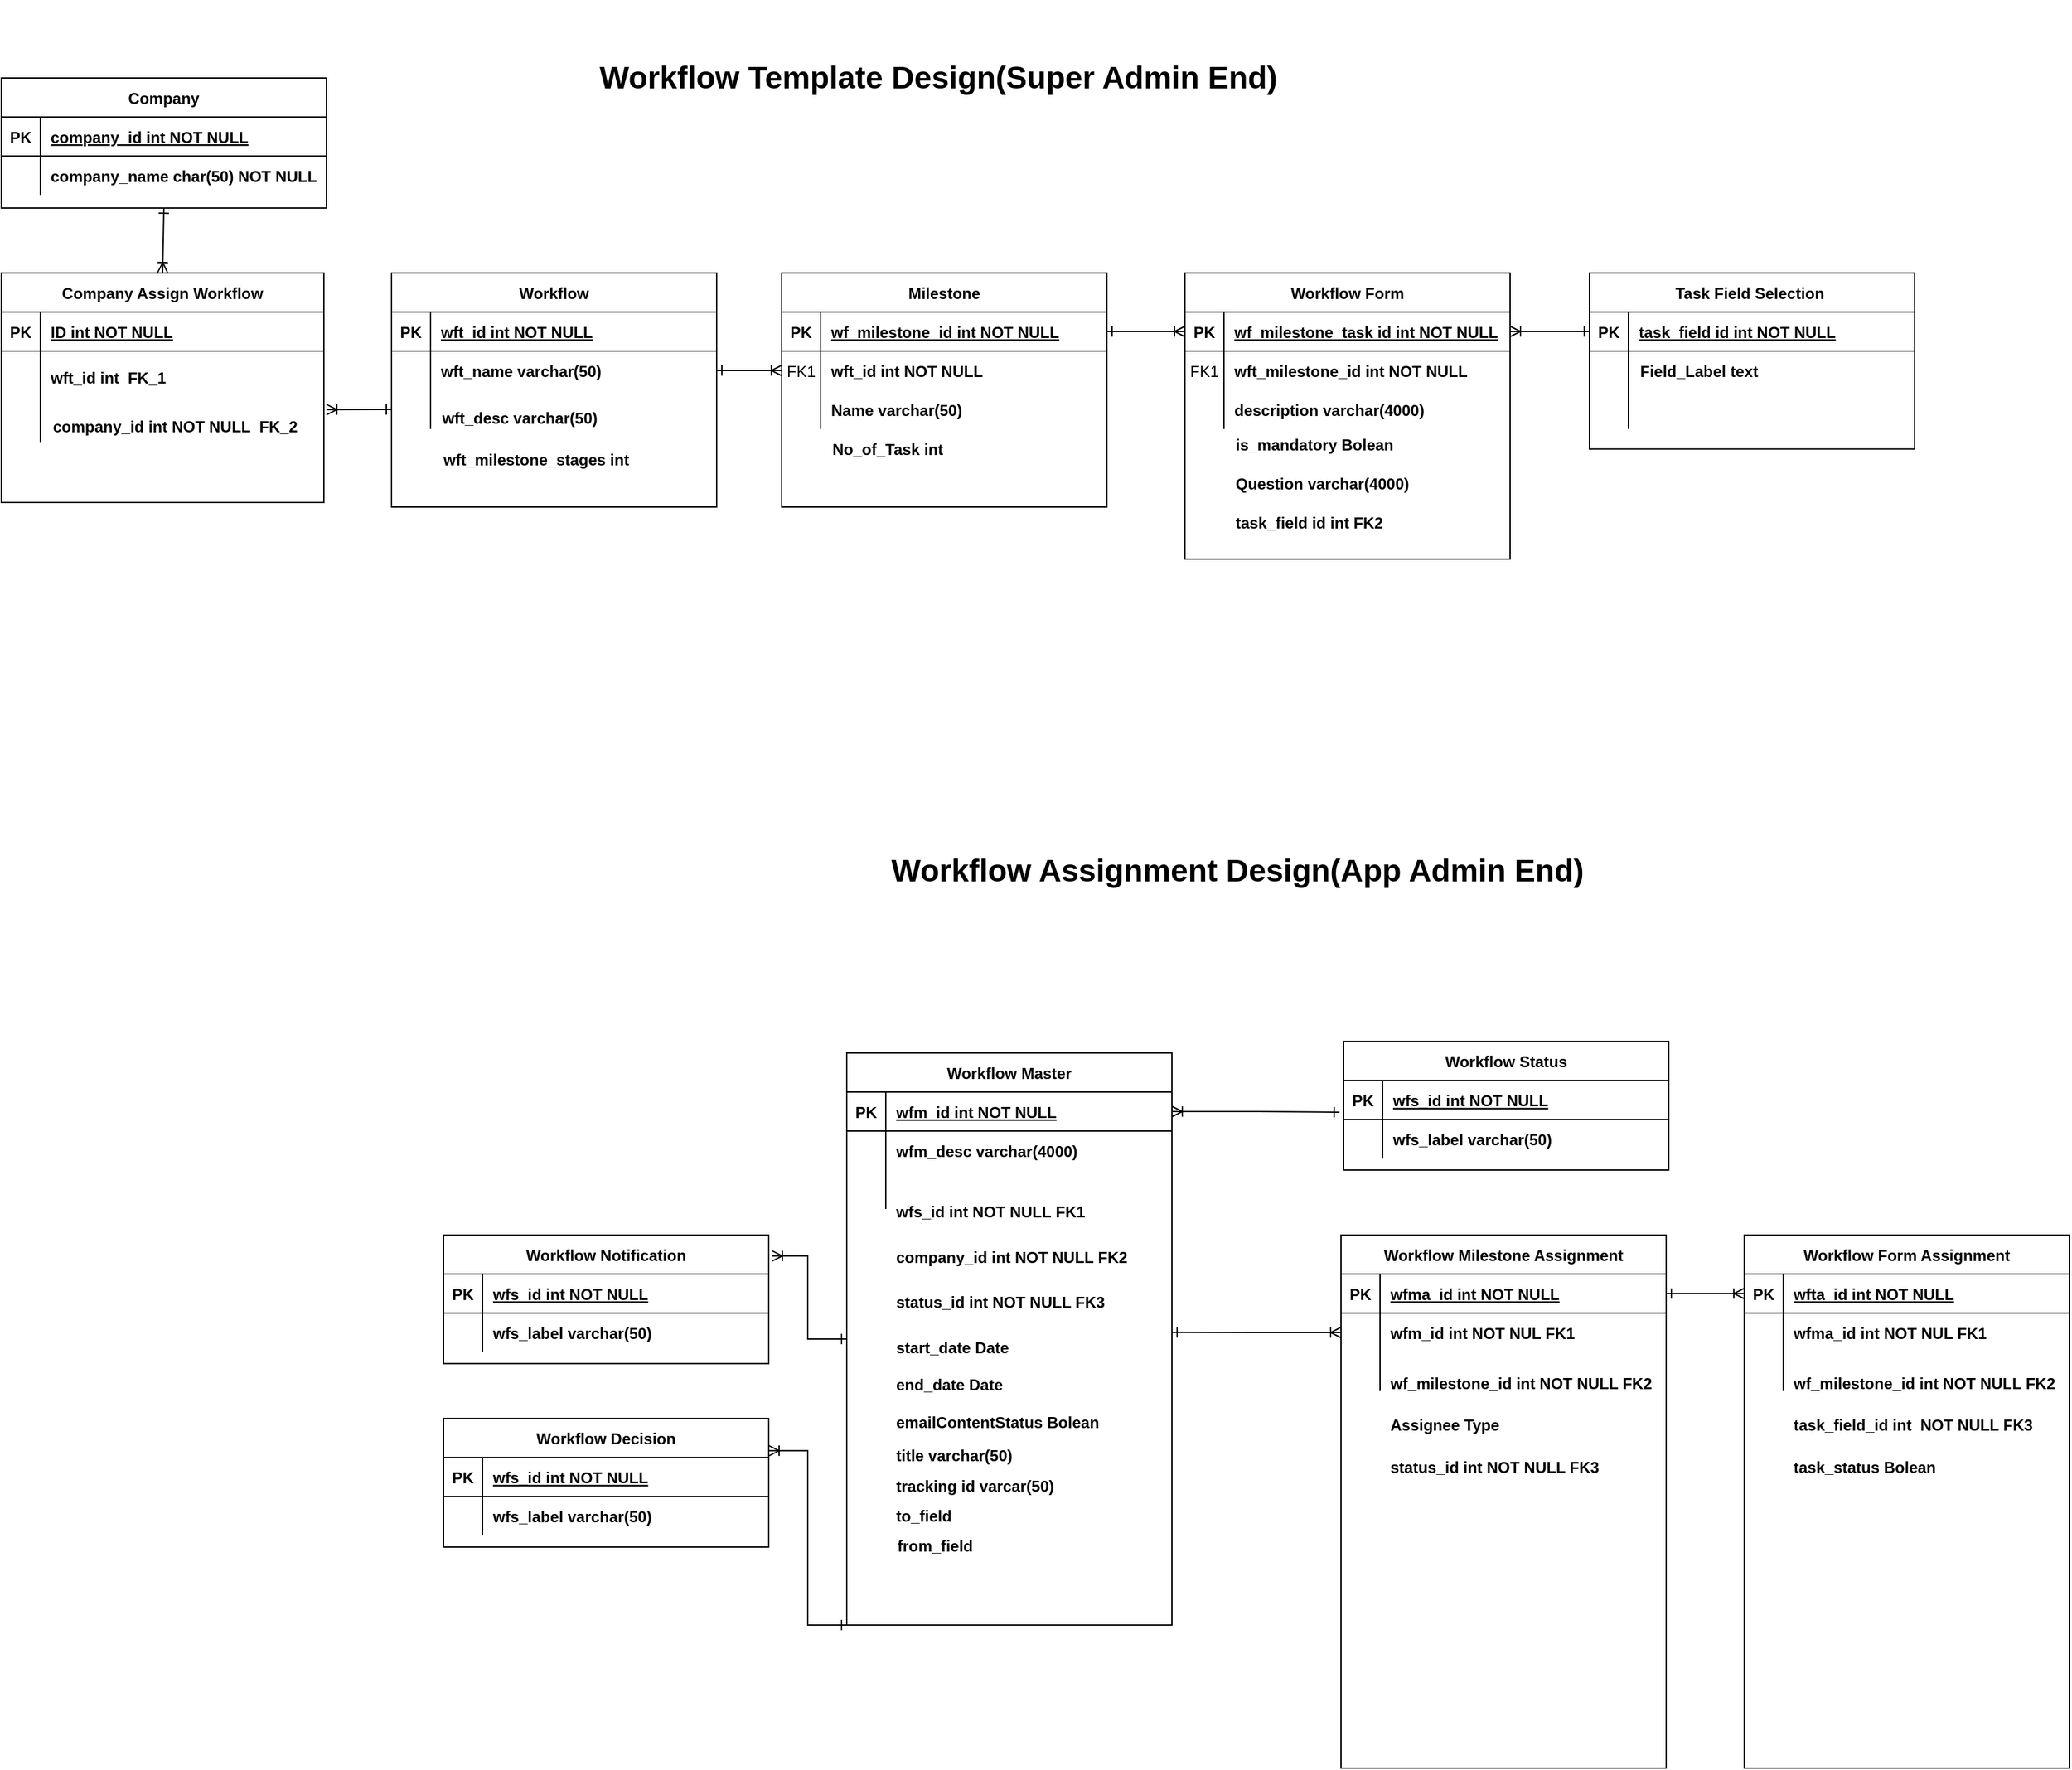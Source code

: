 <mxfile version="24.4.11" type="github">
  <diagram id="R2lEEEUBdFMjLlhIrx00" name="Page-1">
    <mxGraphModel dx="2227" dy="723" grid="1" gridSize="10" guides="1" tooltips="1" connect="1" arrows="1" fold="1" page="1" pageScale="1" pageWidth="850" pageHeight="1100" math="0" shadow="0" extFonts="Permanent Marker^https://fonts.googleapis.com/css?family=Permanent+Marker">
      <root>
        <mxCell id="0" />
        <mxCell id="1" parent="0" />
        <mxCell id="vwQ2a-h4WHQEiVnnLJnz-2" value="Workflow Template Design(Super Admin End)" style="text;strokeColor=none;fillColor=none;html=1;fontSize=24;fontStyle=1;verticalAlign=middle;align=center;" parent="1" vertex="1">
          <mxGeometry x="-210" y="10" width="560" height="120" as="geometry" />
        </mxCell>
        <mxCell id="n2jS7idpNXm9Z0G5oi5a-5" value="" style="group" parent="1" vertex="1" connectable="0">
          <mxGeometry x="-650" y="70" width="1472" height="410" as="geometry" />
        </mxCell>
        <mxCell id="vwQ2a-h4WHQEiVnnLJnz-70" style="edgeStyle=none;rounded=0;orthogonalLoop=1;jettySize=auto;html=1;exitX=0.5;exitY=1;exitDx=0;exitDy=0;entryX=0.5;entryY=0;entryDx=0;entryDy=0;endArrow=ERoneToMany;endFill=0;startArrow=ERone;startFill=0;" parent="n2jS7idpNXm9Z0G5oi5a-5" source="C-vyLk0tnHw3VtMMgP7b-23" target="vwQ2a-h4WHQEiVnnLJnz-9" edge="1">
          <mxGeometry relative="1" as="geometry" />
        </mxCell>
        <mxCell id="C-vyLk0tnHw3VtMMgP7b-23" value="Company" style="shape=table;startSize=30;container=1;collapsible=1;childLayout=tableLayout;fixedRows=1;rowLines=0;fontStyle=1;align=center;resizeLast=1;" parent="n2jS7idpNXm9Z0G5oi5a-5" vertex="1">
          <mxGeometry width="250" height="100" as="geometry" />
        </mxCell>
        <mxCell id="C-vyLk0tnHw3VtMMgP7b-24" value="" style="shape=partialRectangle;collapsible=0;dropTarget=0;pointerEvents=0;fillColor=none;points=[[0,0.5],[1,0.5]];portConstraint=eastwest;top=0;left=0;right=0;bottom=1;" parent="C-vyLk0tnHw3VtMMgP7b-23" vertex="1">
          <mxGeometry y="30" width="250" height="30" as="geometry" />
        </mxCell>
        <mxCell id="C-vyLk0tnHw3VtMMgP7b-25" value="PK" style="shape=partialRectangle;overflow=hidden;connectable=0;fillColor=none;top=0;left=0;bottom=0;right=0;fontStyle=1;" parent="C-vyLk0tnHw3VtMMgP7b-24" vertex="1">
          <mxGeometry width="30" height="30" as="geometry">
            <mxRectangle width="30" height="30" as="alternateBounds" />
          </mxGeometry>
        </mxCell>
        <mxCell id="C-vyLk0tnHw3VtMMgP7b-26" value="company_id int NOT NULL " style="shape=partialRectangle;overflow=hidden;connectable=0;fillColor=none;top=0;left=0;bottom=0;right=0;align=left;spacingLeft=6;fontStyle=5;" parent="C-vyLk0tnHw3VtMMgP7b-24" vertex="1">
          <mxGeometry x="30" width="220" height="30" as="geometry">
            <mxRectangle width="220" height="30" as="alternateBounds" />
          </mxGeometry>
        </mxCell>
        <mxCell id="C-vyLk0tnHw3VtMMgP7b-27" value="" style="shape=partialRectangle;collapsible=0;dropTarget=0;pointerEvents=0;fillColor=none;points=[[0,0.5],[1,0.5]];portConstraint=eastwest;top=0;left=0;right=0;bottom=0;" parent="C-vyLk0tnHw3VtMMgP7b-23" vertex="1">
          <mxGeometry y="60" width="250" height="30" as="geometry" />
        </mxCell>
        <mxCell id="C-vyLk0tnHw3VtMMgP7b-28" value="" style="shape=partialRectangle;overflow=hidden;connectable=0;fillColor=none;top=0;left=0;bottom=0;right=0;" parent="C-vyLk0tnHw3VtMMgP7b-27" vertex="1">
          <mxGeometry width="30" height="30" as="geometry">
            <mxRectangle width="30" height="30" as="alternateBounds" />
          </mxGeometry>
        </mxCell>
        <mxCell id="C-vyLk0tnHw3VtMMgP7b-29" value="company_name char(50) NOT NULL" style="shape=partialRectangle;overflow=hidden;connectable=0;fillColor=none;top=0;left=0;bottom=0;right=0;align=left;spacingLeft=6;fontStyle=1" parent="C-vyLk0tnHw3VtMMgP7b-27" vertex="1">
          <mxGeometry x="30" width="220" height="30" as="geometry">
            <mxRectangle width="220" height="30" as="alternateBounds" />
          </mxGeometry>
        </mxCell>
        <mxCell id="vwQ2a-h4WHQEiVnnLJnz-7" value="" style="group" parent="n2jS7idpNXm9Z0G5oi5a-5" vertex="1" connectable="0">
          <mxGeometry x="300" y="150" width="252" height="180" as="geometry" />
        </mxCell>
        <mxCell id="C-vyLk0tnHw3VtMMgP7b-2" value="Workflow" style="shape=table;startSize=30;container=1;collapsible=1;childLayout=tableLayout;fixedRows=1;rowLines=0;fontStyle=1;align=center;resizeLast=1;" parent="vwQ2a-h4WHQEiVnnLJnz-7" vertex="1">
          <mxGeometry width="250" height="180" as="geometry">
            <mxRectangle x="-500" y="160" width="90" height="30" as="alternateBounds" />
          </mxGeometry>
        </mxCell>
        <mxCell id="C-vyLk0tnHw3VtMMgP7b-3" value="" style="shape=partialRectangle;collapsible=0;dropTarget=0;pointerEvents=0;fillColor=none;points=[[0,0.5],[1,0.5]];portConstraint=eastwest;top=0;left=0;right=0;bottom=1;" parent="C-vyLk0tnHw3VtMMgP7b-2" vertex="1">
          <mxGeometry y="30" width="250" height="30" as="geometry" />
        </mxCell>
        <mxCell id="C-vyLk0tnHw3VtMMgP7b-4" value="PK" style="shape=partialRectangle;overflow=hidden;connectable=0;fillColor=none;top=0;left=0;bottom=0;right=0;fontStyle=1;" parent="C-vyLk0tnHw3VtMMgP7b-3" vertex="1">
          <mxGeometry width="30" height="30" as="geometry">
            <mxRectangle width="30" height="30" as="alternateBounds" />
          </mxGeometry>
        </mxCell>
        <mxCell id="C-vyLk0tnHw3VtMMgP7b-5" value="wft_id int NOT NULL " style="shape=partialRectangle;overflow=hidden;connectable=0;fillColor=none;top=0;left=0;bottom=0;right=0;align=left;spacingLeft=6;fontStyle=5;" parent="C-vyLk0tnHw3VtMMgP7b-3" vertex="1">
          <mxGeometry x="30" width="220" height="30" as="geometry">
            <mxRectangle width="220" height="30" as="alternateBounds" />
          </mxGeometry>
        </mxCell>
        <mxCell id="C-vyLk0tnHw3VtMMgP7b-6" value="" style="shape=partialRectangle;collapsible=0;dropTarget=0;pointerEvents=0;fillColor=none;points=[[0,0.5],[1,0.5]];portConstraint=eastwest;top=0;left=0;right=0;bottom=0;" parent="C-vyLk0tnHw3VtMMgP7b-2" vertex="1">
          <mxGeometry y="60" width="250" height="30" as="geometry" />
        </mxCell>
        <mxCell id="C-vyLk0tnHw3VtMMgP7b-7" value="" style="shape=partialRectangle;overflow=hidden;connectable=0;fillColor=none;top=0;left=0;bottom=0;right=0;" parent="C-vyLk0tnHw3VtMMgP7b-6" vertex="1">
          <mxGeometry width="30" height="30" as="geometry">
            <mxRectangle width="30" height="30" as="alternateBounds" />
          </mxGeometry>
        </mxCell>
        <mxCell id="C-vyLk0tnHw3VtMMgP7b-8" value="wft_name varchar(50)" style="shape=partialRectangle;overflow=hidden;connectable=0;fillColor=none;top=0;left=0;bottom=0;right=0;align=left;spacingLeft=6;fontStyle=1" parent="C-vyLk0tnHw3VtMMgP7b-6" vertex="1">
          <mxGeometry x="30" width="220" height="30" as="geometry">
            <mxRectangle width="220" height="30" as="alternateBounds" />
          </mxGeometry>
        </mxCell>
        <mxCell id="C-vyLk0tnHw3VtMMgP7b-9" value="" style="shape=partialRectangle;collapsible=0;dropTarget=0;pointerEvents=0;fillColor=none;points=[[0,0.5],[1,0.5]];portConstraint=eastwest;top=0;left=0;right=0;bottom=0;" parent="C-vyLk0tnHw3VtMMgP7b-2" vertex="1">
          <mxGeometry y="90" width="250" height="30" as="geometry" />
        </mxCell>
        <mxCell id="C-vyLk0tnHw3VtMMgP7b-10" value="" style="shape=partialRectangle;overflow=hidden;connectable=0;fillColor=none;top=0;left=0;bottom=0;right=0;" parent="C-vyLk0tnHw3VtMMgP7b-9" vertex="1">
          <mxGeometry width="30" height="30" as="geometry">
            <mxRectangle width="30" height="30" as="alternateBounds" />
          </mxGeometry>
        </mxCell>
        <mxCell id="C-vyLk0tnHw3VtMMgP7b-11" value="" style="shape=partialRectangle;overflow=hidden;connectable=1;fillColor=none;top=0;left=0;bottom=0;right=0;align=left;spacingLeft=6;movable=1;resizable=1;rotatable=1;deletable=1;editable=1;locked=0;" parent="C-vyLk0tnHw3VtMMgP7b-9" vertex="1">
          <mxGeometry x="30" width="220" height="30" as="geometry">
            <mxRectangle width="220" height="30" as="alternateBounds" />
          </mxGeometry>
        </mxCell>
        <mxCell id="vwQ2a-h4WHQEiVnnLJnz-5" value="wft_desc varchar(50)" style="shape=partialRectangle;overflow=hidden;connectable=0;fillColor=none;top=0;left=0;bottom=0;right=0;align=left;spacingLeft=6;fontStyle=1" parent="vwQ2a-h4WHQEiVnnLJnz-7" vertex="1">
          <mxGeometry x="31" y="95.294" width="220" height="31.765" as="geometry">
            <mxRectangle width="220" height="30" as="alternateBounds" />
          </mxGeometry>
        </mxCell>
        <mxCell id="vwQ2a-h4WHQEiVnnLJnz-6" value="wft_milestone_stages int" style="shape=partialRectangle;overflow=hidden;connectable=0;fillColor=none;top=0;left=0;bottom=0;right=0;align=left;spacingLeft=6;fontStyle=1" parent="vwQ2a-h4WHQEiVnnLJnz-7" vertex="1">
          <mxGeometry x="32" y="127.059" width="220" height="31.765" as="geometry">
            <mxRectangle width="220" height="30" as="alternateBounds" />
          </mxGeometry>
        </mxCell>
        <mxCell id="vwQ2a-h4WHQEiVnnLJnz-71" style="edgeStyle=none;rounded=0;orthogonalLoop=1;jettySize=auto;html=1;exitX=0;exitY=0.5;exitDx=0;exitDy=0;endArrow=ERoneToMany;endFill=0;startArrow=ERone;startFill=0;" parent="vwQ2a-h4WHQEiVnnLJnz-7" source="C-vyLk0tnHw3VtMMgP7b-9" edge="1">
          <mxGeometry relative="1" as="geometry">
            <mxPoint x="-50" y="105.105" as="targetPoint" />
          </mxGeometry>
        </mxCell>
        <mxCell id="vwQ2a-h4WHQEiVnnLJnz-8" value="" style="group" parent="n2jS7idpNXm9Z0G5oi5a-5" vertex="1" connectable="0">
          <mxGeometry y="150" width="250" height="200" as="geometry" />
        </mxCell>
        <mxCell id="vwQ2a-h4WHQEiVnnLJnz-35" value="" style="group" parent="vwQ2a-h4WHQEiVnnLJnz-8" vertex="1" connectable="0">
          <mxGeometry width="249.996" height="176.471" as="geometry" />
        </mxCell>
        <mxCell id="vwQ2a-h4WHQEiVnnLJnz-9" value="Company Assign Workflow" style="shape=table;startSize=30;container=1;collapsible=1;childLayout=tableLayout;fixedRows=1;rowLines=0;fontStyle=1;align=center;resizeLast=1;" parent="vwQ2a-h4WHQEiVnnLJnz-35" vertex="1">
          <mxGeometry width="248.016" height="176.471" as="geometry">
            <mxRectangle x="-500" y="160" width="90" height="30" as="alternateBounds" />
          </mxGeometry>
        </mxCell>
        <mxCell id="vwQ2a-h4WHQEiVnnLJnz-10" value="" style="shape=partialRectangle;collapsible=0;dropTarget=0;pointerEvents=0;fillColor=none;points=[[0,0.5],[1,0.5]];portConstraint=eastwest;top=0;left=0;right=0;bottom=1;" parent="vwQ2a-h4WHQEiVnnLJnz-9" vertex="1">
          <mxGeometry y="30" width="248.016" height="30" as="geometry" />
        </mxCell>
        <mxCell id="vwQ2a-h4WHQEiVnnLJnz-11" value="PK" style="shape=partialRectangle;overflow=hidden;connectable=0;fillColor=none;top=0;left=0;bottom=0;right=0;fontStyle=1;" parent="vwQ2a-h4WHQEiVnnLJnz-10" vertex="1">
          <mxGeometry width="30" height="30" as="geometry">
            <mxRectangle width="30" height="30" as="alternateBounds" />
          </mxGeometry>
        </mxCell>
        <mxCell id="vwQ2a-h4WHQEiVnnLJnz-12" value="ID int NOT NULL" style="shape=partialRectangle;overflow=hidden;connectable=0;fillColor=none;top=0;left=0;bottom=0;right=0;align=left;spacingLeft=6;fontStyle=5;" parent="vwQ2a-h4WHQEiVnnLJnz-10" vertex="1">
          <mxGeometry x="30" width="218.016" height="30" as="geometry">
            <mxRectangle width="218.016" height="30" as="alternateBounds" />
          </mxGeometry>
        </mxCell>
        <mxCell id="vwQ2a-h4WHQEiVnnLJnz-13" value="" style="shape=partialRectangle;collapsible=0;dropTarget=0;pointerEvents=0;fillColor=none;points=[[0,0.5],[1,0.5]];portConstraint=eastwest;top=0;left=0;right=0;bottom=0;" parent="vwQ2a-h4WHQEiVnnLJnz-9" vertex="1">
          <mxGeometry y="60" width="248.016" height="40" as="geometry" />
        </mxCell>
        <mxCell id="vwQ2a-h4WHQEiVnnLJnz-14" value="" style="shape=partialRectangle;overflow=hidden;connectable=0;fillColor=none;top=0;left=0;bottom=0;right=0;" parent="vwQ2a-h4WHQEiVnnLJnz-13" vertex="1">
          <mxGeometry width="30" height="40" as="geometry">
            <mxRectangle width="30" height="40" as="alternateBounds" />
          </mxGeometry>
        </mxCell>
        <mxCell id="vwQ2a-h4WHQEiVnnLJnz-15" value="wft_id int  FK_1" style="shape=partialRectangle;overflow=hidden;connectable=0;fillColor=none;top=0;left=0;bottom=0;right=0;align=left;spacingLeft=6;fontStyle=1" parent="vwQ2a-h4WHQEiVnnLJnz-13" vertex="1">
          <mxGeometry x="30" width="218.016" height="40" as="geometry">
            <mxRectangle width="218.016" height="40" as="alternateBounds" />
          </mxGeometry>
        </mxCell>
        <mxCell id="vwQ2a-h4WHQEiVnnLJnz-16" value="" style="shape=partialRectangle;collapsible=0;dropTarget=0;pointerEvents=0;fillColor=none;points=[[0,0.5],[1,0.5]];portConstraint=eastwest;top=0;left=0;right=0;bottom=0;" parent="vwQ2a-h4WHQEiVnnLJnz-9" vertex="1">
          <mxGeometry y="100" width="248.016" height="30" as="geometry" />
        </mxCell>
        <mxCell id="vwQ2a-h4WHQEiVnnLJnz-17" value="" style="shape=partialRectangle;overflow=hidden;connectable=0;fillColor=none;top=0;left=0;bottom=0;right=0;" parent="vwQ2a-h4WHQEiVnnLJnz-16" vertex="1">
          <mxGeometry width="30" height="30" as="geometry">
            <mxRectangle width="30" height="30" as="alternateBounds" />
          </mxGeometry>
        </mxCell>
        <mxCell id="vwQ2a-h4WHQEiVnnLJnz-18" value="" style="shape=partialRectangle;overflow=hidden;connectable=1;fillColor=none;top=0;left=0;bottom=0;right=0;align=left;spacingLeft=6;movable=1;resizable=1;rotatable=1;deletable=1;editable=1;locked=0;" parent="vwQ2a-h4WHQEiVnnLJnz-16" vertex="1">
          <mxGeometry x="30" width="218.016" height="30" as="geometry">
            <mxRectangle width="218.016" height="30" as="alternateBounds" />
          </mxGeometry>
        </mxCell>
        <mxCell id="vwQ2a-h4WHQEiVnnLJnz-19" value="company_id int NOT NULL  FK_2" style="shape=partialRectangle;overflow=hidden;connectable=0;fillColor=none;top=0;left=0;bottom=0;right=0;align=left;spacingLeft=6;fontStyle=1" parent="vwQ2a-h4WHQEiVnnLJnz-35" vertex="1">
          <mxGeometry x="31.742" y="100.002" width="218.254" height="35.294" as="geometry">
            <mxRectangle width="220" height="30" as="alternateBounds" />
          </mxGeometry>
        </mxCell>
        <mxCell id="vwQ2a-h4WHQEiVnnLJnz-37" value="" style="group" parent="n2jS7idpNXm9Z0G5oi5a-5" vertex="1" connectable="0">
          <mxGeometry x="600" y="150" width="251" height="180" as="geometry" />
        </mxCell>
        <mxCell id="C-vyLk0tnHw3VtMMgP7b-13" value="Milestone" style="shape=table;startSize=30;container=1;collapsible=1;childLayout=tableLayout;fixedRows=1;rowLines=0;fontStyle=1;align=center;resizeLast=1;" parent="vwQ2a-h4WHQEiVnnLJnz-37" vertex="1">
          <mxGeometry width="250" height="180" as="geometry" />
        </mxCell>
        <mxCell id="C-vyLk0tnHw3VtMMgP7b-14" value="" style="shape=partialRectangle;collapsible=0;dropTarget=0;pointerEvents=0;fillColor=none;points=[[0,0.5],[1,0.5]];portConstraint=eastwest;top=0;left=0;right=0;bottom=1;" parent="C-vyLk0tnHw3VtMMgP7b-13" vertex="1">
          <mxGeometry y="30" width="250" height="30" as="geometry" />
        </mxCell>
        <mxCell id="C-vyLk0tnHw3VtMMgP7b-15" value="PK" style="shape=partialRectangle;overflow=hidden;connectable=0;fillColor=none;top=0;left=0;bottom=0;right=0;fontStyle=1;" parent="C-vyLk0tnHw3VtMMgP7b-14" vertex="1">
          <mxGeometry width="30" height="30" as="geometry">
            <mxRectangle width="30" height="30" as="alternateBounds" />
          </mxGeometry>
        </mxCell>
        <mxCell id="C-vyLk0tnHw3VtMMgP7b-16" value="wf_milestone_id int NOT NULL " style="shape=partialRectangle;overflow=hidden;connectable=0;fillColor=none;top=0;left=0;bottom=0;right=0;align=left;spacingLeft=6;fontStyle=5;" parent="C-vyLk0tnHw3VtMMgP7b-14" vertex="1">
          <mxGeometry x="30" width="220" height="30" as="geometry">
            <mxRectangle width="220" height="30" as="alternateBounds" />
          </mxGeometry>
        </mxCell>
        <mxCell id="C-vyLk0tnHw3VtMMgP7b-17" value="" style="shape=partialRectangle;collapsible=0;dropTarget=0;pointerEvents=0;fillColor=none;points=[[0,0.5],[1,0.5]];portConstraint=eastwest;top=0;left=0;right=0;bottom=0;" parent="C-vyLk0tnHw3VtMMgP7b-13" vertex="1">
          <mxGeometry y="60" width="250" height="30" as="geometry" />
        </mxCell>
        <mxCell id="C-vyLk0tnHw3VtMMgP7b-18" value="FK1" style="shape=partialRectangle;overflow=hidden;connectable=0;fillColor=none;top=0;left=0;bottom=0;right=0;" parent="C-vyLk0tnHw3VtMMgP7b-17" vertex="1">
          <mxGeometry width="30" height="30" as="geometry">
            <mxRectangle width="30" height="30" as="alternateBounds" />
          </mxGeometry>
        </mxCell>
        <mxCell id="C-vyLk0tnHw3VtMMgP7b-19" value="wft_id int NOT NULL" style="shape=partialRectangle;overflow=hidden;connectable=0;fillColor=none;top=0;left=0;bottom=0;right=0;align=left;spacingLeft=6;fontStyle=1" parent="C-vyLk0tnHw3VtMMgP7b-17" vertex="1">
          <mxGeometry x="30" width="220" height="30" as="geometry">
            <mxRectangle width="220" height="30" as="alternateBounds" />
          </mxGeometry>
        </mxCell>
        <mxCell id="C-vyLk0tnHw3VtMMgP7b-20" value="" style="shape=partialRectangle;collapsible=0;dropTarget=0;pointerEvents=0;fillColor=none;points=[[0,0.5],[1,0.5]];portConstraint=eastwest;top=0;left=0;right=0;bottom=0;" parent="C-vyLk0tnHw3VtMMgP7b-13" vertex="1">
          <mxGeometry y="90" width="250" height="30" as="geometry" />
        </mxCell>
        <mxCell id="C-vyLk0tnHw3VtMMgP7b-21" value="" style="shape=partialRectangle;overflow=hidden;connectable=0;fillColor=none;top=0;left=0;bottom=0;right=0;" parent="C-vyLk0tnHw3VtMMgP7b-20" vertex="1">
          <mxGeometry width="30" height="30" as="geometry">
            <mxRectangle width="30" height="30" as="alternateBounds" />
          </mxGeometry>
        </mxCell>
        <mxCell id="C-vyLk0tnHw3VtMMgP7b-22" value="Name varchar(50)" style="shape=partialRectangle;overflow=hidden;connectable=0;fillColor=none;top=0;left=0;bottom=0;right=0;align=left;spacingLeft=6;fontStyle=1" parent="C-vyLk0tnHw3VtMMgP7b-20" vertex="1">
          <mxGeometry x="30" width="220" height="30" as="geometry">
            <mxRectangle width="220" height="30" as="alternateBounds" />
          </mxGeometry>
        </mxCell>
        <mxCell id="vwQ2a-h4WHQEiVnnLJnz-36" value="No_of_Task int " style="shape=partialRectangle;overflow=hidden;connectable=0;fillColor=none;top=0;left=0;bottom=0;right=0;align=left;spacingLeft=6;fontStyle=1" parent="vwQ2a-h4WHQEiVnnLJnz-37" vertex="1">
          <mxGeometry x="31" y="120" width="220" height="30" as="geometry">
            <mxRectangle width="220" height="30" as="alternateBounds" />
          </mxGeometry>
        </mxCell>
        <mxCell id="vwQ2a-h4WHQEiVnnLJnz-38" value="" style="group" parent="n2jS7idpNXm9Z0G5oi5a-5" vertex="1" connectable="0">
          <mxGeometry x="910" y="150" width="251" height="260" as="geometry" />
        </mxCell>
        <mxCell id="vwQ2a-h4WHQEiVnnLJnz-52" value="" style="group" parent="vwQ2a-h4WHQEiVnnLJnz-38" vertex="1" connectable="0">
          <mxGeometry width="251" height="220" as="geometry" />
        </mxCell>
        <mxCell id="vwQ2a-h4WHQEiVnnLJnz-39" value="Workflow Form" style="shape=table;startSize=30;container=1;collapsible=1;childLayout=tableLayout;fixedRows=1;rowLines=0;fontStyle=1;align=center;resizeLast=1;" parent="vwQ2a-h4WHQEiVnnLJnz-52" vertex="1">
          <mxGeometry width="250" height="220" as="geometry" />
        </mxCell>
        <mxCell id="vwQ2a-h4WHQEiVnnLJnz-40" value="" style="shape=partialRectangle;collapsible=0;dropTarget=0;pointerEvents=0;fillColor=none;points=[[0,0.5],[1,0.5]];portConstraint=eastwest;top=0;left=0;right=0;bottom=1;" parent="vwQ2a-h4WHQEiVnnLJnz-39" vertex="1">
          <mxGeometry y="30" width="250" height="30" as="geometry" />
        </mxCell>
        <mxCell id="vwQ2a-h4WHQEiVnnLJnz-41" value="PK" style="shape=partialRectangle;overflow=hidden;connectable=0;fillColor=none;top=0;left=0;bottom=0;right=0;fontStyle=1;" parent="vwQ2a-h4WHQEiVnnLJnz-40" vertex="1">
          <mxGeometry width="30" height="30" as="geometry">
            <mxRectangle width="30" height="30" as="alternateBounds" />
          </mxGeometry>
        </mxCell>
        <mxCell id="vwQ2a-h4WHQEiVnnLJnz-42" value="wf_milestone_task id int NOT NULL " style="shape=partialRectangle;overflow=hidden;connectable=0;fillColor=none;top=0;left=0;bottom=0;right=0;align=left;spacingLeft=6;fontStyle=5;" parent="vwQ2a-h4WHQEiVnnLJnz-40" vertex="1">
          <mxGeometry x="30" width="220" height="30" as="geometry">
            <mxRectangle width="220" height="30" as="alternateBounds" />
          </mxGeometry>
        </mxCell>
        <mxCell id="vwQ2a-h4WHQEiVnnLJnz-43" value="" style="shape=partialRectangle;collapsible=0;dropTarget=0;pointerEvents=0;fillColor=none;points=[[0,0.5],[1,0.5]];portConstraint=eastwest;top=0;left=0;right=0;bottom=0;" parent="vwQ2a-h4WHQEiVnnLJnz-39" vertex="1">
          <mxGeometry y="60" width="250" height="30" as="geometry" />
        </mxCell>
        <mxCell id="vwQ2a-h4WHQEiVnnLJnz-44" value="FK1" style="shape=partialRectangle;overflow=hidden;connectable=0;fillColor=none;top=0;left=0;bottom=0;right=0;" parent="vwQ2a-h4WHQEiVnnLJnz-43" vertex="1">
          <mxGeometry width="30" height="30" as="geometry">
            <mxRectangle width="30" height="30" as="alternateBounds" />
          </mxGeometry>
        </mxCell>
        <mxCell id="vwQ2a-h4WHQEiVnnLJnz-45" value="wft_milestone_id int NOT NULL" style="shape=partialRectangle;overflow=hidden;connectable=0;fillColor=none;top=0;left=0;bottom=0;right=0;align=left;spacingLeft=6;fontStyle=1" parent="vwQ2a-h4WHQEiVnnLJnz-43" vertex="1">
          <mxGeometry x="30" width="220" height="30" as="geometry">
            <mxRectangle width="220" height="30" as="alternateBounds" />
          </mxGeometry>
        </mxCell>
        <mxCell id="vwQ2a-h4WHQEiVnnLJnz-46" value="" style="shape=partialRectangle;collapsible=0;dropTarget=0;pointerEvents=0;fillColor=none;points=[[0,0.5],[1,0.5]];portConstraint=eastwest;top=0;left=0;right=0;bottom=0;" parent="vwQ2a-h4WHQEiVnnLJnz-39" vertex="1">
          <mxGeometry y="90" width="250" height="30" as="geometry" />
        </mxCell>
        <mxCell id="vwQ2a-h4WHQEiVnnLJnz-47" value="" style="shape=partialRectangle;overflow=hidden;connectable=0;fillColor=none;top=0;left=0;bottom=0;right=0;" parent="vwQ2a-h4WHQEiVnnLJnz-46" vertex="1">
          <mxGeometry width="30" height="30" as="geometry">
            <mxRectangle width="30" height="30" as="alternateBounds" />
          </mxGeometry>
        </mxCell>
        <mxCell id="vwQ2a-h4WHQEiVnnLJnz-48" value="description varchar(4000)" style="shape=partialRectangle;overflow=hidden;connectable=0;fillColor=none;top=0;left=0;bottom=0;right=0;align=left;spacingLeft=6;fontStyle=1" parent="vwQ2a-h4WHQEiVnnLJnz-46" vertex="1">
          <mxGeometry x="30" width="220" height="30" as="geometry">
            <mxRectangle width="220" height="30" as="alternateBounds" />
          </mxGeometry>
        </mxCell>
        <mxCell id="vwQ2a-h4WHQEiVnnLJnz-49" value="is_mandatory Bolean" style="shape=partialRectangle;overflow=hidden;connectable=0;fillColor=none;top=0;left=0;bottom=0;right=0;align=left;spacingLeft=6;fontStyle=1" parent="vwQ2a-h4WHQEiVnnLJnz-52" vertex="1">
          <mxGeometry x="31" y="110.003" width="220" height="43.333" as="geometry">
            <mxRectangle width="220" height="30" as="alternateBounds" />
          </mxGeometry>
        </mxCell>
        <mxCell id="vwQ2a-h4WHQEiVnnLJnz-50" value="Question varchar(4000)" style="shape=partialRectangle;overflow=hidden;connectable=0;fillColor=none;top=0;left=0;bottom=0;right=0;align=left;spacingLeft=6;fontStyle=1" parent="n2jS7idpNXm9Z0G5oi5a-5" vertex="1">
          <mxGeometry x="941" y="290.003" width="220" height="43.333" as="geometry">
            <mxRectangle width="220" height="30" as="alternateBounds" />
          </mxGeometry>
        </mxCell>
        <mxCell id="vwQ2a-h4WHQEiVnnLJnz-51" value="task_field id int FK2" style="shape=partialRectangle;overflow=hidden;connectable=0;fillColor=none;top=0;left=0;bottom=0;right=0;align=left;spacingLeft=6;fontStyle=1" parent="n2jS7idpNXm9Z0G5oi5a-5" vertex="1">
          <mxGeometry x="941" y="320.003" width="220" height="43.333" as="geometry">
            <mxRectangle width="220" height="30" as="alternateBounds" />
          </mxGeometry>
        </mxCell>
        <mxCell id="vwQ2a-h4WHQEiVnnLJnz-53" value="" style="group" parent="n2jS7idpNXm9Z0G5oi5a-5" vertex="1" connectable="0">
          <mxGeometry x="1221" y="150" width="251" height="160" as="geometry" />
        </mxCell>
        <mxCell id="vwQ2a-h4WHQEiVnnLJnz-54" value="" style="group" parent="vwQ2a-h4WHQEiVnnLJnz-53" vertex="1" connectable="0">
          <mxGeometry width="251" height="135.385" as="geometry" />
        </mxCell>
        <mxCell id="vwQ2a-h4WHQEiVnnLJnz-55" value="Task Field Selection " style="shape=table;startSize=30;container=1;collapsible=1;childLayout=tableLayout;fixedRows=1;rowLines=0;fontStyle=1;align=center;resizeLast=1;" parent="vwQ2a-h4WHQEiVnnLJnz-54" vertex="1">
          <mxGeometry width="250" height="135.385" as="geometry" />
        </mxCell>
        <mxCell id="vwQ2a-h4WHQEiVnnLJnz-56" value="" style="shape=partialRectangle;collapsible=0;dropTarget=0;pointerEvents=0;fillColor=none;points=[[0,0.5],[1,0.5]];portConstraint=eastwest;top=0;left=0;right=0;bottom=1;" parent="vwQ2a-h4WHQEiVnnLJnz-55" vertex="1">
          <mxGeometry y="30" width="250" height="30" as="geometry" />
        </mxCell>
        <mxCell id="vwQ2a-h4WHQEiVnnLJnz-57" value="PK" style="shape=partialRectangle;overflow=hidden;connectable=0;fillColor=none;top=0;left=0;bottom=0;right=0;fontStyle=1;" parent="vwQ2a-h4WHQEiVnnLJnz-56" vertex="1">
          <mxGeometry width="30" height="30" as="geometry">
            <mxRectangle width="30" height="30" as="alternateBounds" />
          </mxGeometry>
        </mxCell>
        <mxCell id="vwQ2a-h4WHQEiVnnLJnz-58" value="task_field id int NOT NULL " style="shape=partialRectangle;overflow=hidden;connectable=0;fillColor=none;top=0;left=0;bottom=0;right=0;align=left;spacingLeft=6;fontStyle=5;" parent="vwQ2a-h4WHQEiVnnLJnz-56" vertex="1">
          <mxGeometry x="30" width="220" height="30" as="geometry">
            <mxRectangle width="220" height="30" as="alternateBounds" />
          </mxGeometry>
        </mxCell>
        <mxCell id="vwQ2a-h4WHQEiVnnLJnz-59" value="" style="shape=partialRectangle;collapsible=0;dropTarget=0;pointerEvents=0;fillColor=none;points=[[0,0.5],[1,0.5]];portConstraint=eastwest;top=0;left=0;right=0;bottom=0;" parent="vwQ2a-h4WHQEiVnnLJnz-55" vertex="1">
          <mxGeometry y="60" width="250" height="30" as="geometry" />
        </mxCell>
        <mxCell id="vwQ2a-h4WHQEiVnnLJnz-60" value="" style="shape=partialRectangle;overflow=hidden;connectable=0;fillColor=none;top=0;left=0;bottom=0;right=0;" parent="vwQ2a-h4WHQEiVnnLJnz-59" vertex="1">
          <mxGeometry width="30" height="30" as="geometry">
            <mxRectangle width="30" height="30" as="alternateBounds" />
          </mxGeometry>
        </mxCell>
        <mxCell id="vwQ2a-h4WHQEiVnnLJnz-61" value="" style="shape=partialRectangle;overflow=hidden;connectable=0;fillColor=none;top=0;left=0;bottom=0;right=0;align=left;spacingLeft=6;fontStyle=1" parent="vwQ2a-h4WHQEiVnnLJnz-59" vertex="1">
          <mxGeometry x="30" width="220" height="30" as="geometry">
            <mxRectangle width="220" height="30" as="alternateBounds" />
          </mxGeometry>
        </mxCell>
        <mxCell id="vwQ2a-h4WHQEiVnnLJnz-62" value="" style="shape=partialRectangle;collapsible=0;dropTarget=0;pointerEvents=0;fillColor=none;points=[[0,0.5],[1,0.5]];portConstraint=eastwest;top=0;left=0;right=0;bottom=0;" parent="vwQ2a-h4WHQEiVnnLJnz-55" vertex="1">
          <mxGeometry y="90" width="250" height="30" as="geometry" />
        </mxCell>
        <mxCell id="vwQ2a-h4WHQEiVnnLJnz-63" value="" style="shape=partialRectangle;overflow=hidden;connectable=0;fillColor=none;top=0;left=0;bottom=0;right=0;" parent="vwQ2a-h4WHQEiVnnLJnz-62" vertex="1">
          <mxGeometry width="30" height="30" as="geometry">
            <mxRectangle width="30" height="30" as="alternateBounds" />
          </mxGeometry>
        </mxCell>
        <mxCell id="vwQ2a-h4WHQEiVnnLJnz-64" value="" style="shape=partialRectangle;overflow=hidden;connectable=0;fillColor=none;top=0;left=0;bottom=0;right=0;align=left;spacingLeft=6;fontStyle=1" parent="vwQ2a-h4WHQEiVnnLJnz-62" vertex="1">
          <mxGeometry x="30" width="220" height="30" as="geometry">
            <mxRectangle width="220" height="30" as="alternateBounds" />
          </mxGeometry>
        </mxCell>
        <mxCell id="vwQ2a-h4WHQEiVnnLJnz-68" value="Field_Label text" style="shape=partialRectangle;overflow=hidden;connectable=0;fillColor=none;top=0;left=0;bottom=0;right=0;align=left;spacingLeft=6;fontStyle=1" parent="vwQ2a-h4WHQEiVnnLJnz-54" vertex="1">
          <mxGeometry x="31" y="53.333" width="220" height="43.333" as="geometry">
            <mxRectangle width="220" height="30" as="alternateBounds" />
          </mxGeometry>
        </mxCell>
        <mxCell id="n2jS7idpNXm9Z0G5oi5a-2" style="edgeStyle=orthogonalEdgeStyle;rounded=0;orthogonalLoop=1;jettySize=auto;html=1;entryX=0;entryY=0.5;entryDx=0;entryDy=0;endArrow=ERoneToMany;endFill=0;startArrow=ERone;startFill=0;" parent="n2jS7idpNXm9Z0G5oi5a-5" source="C-vyLk0tnHw3VtMMgP7b-6" target="C-vyLk0tnHw3VtMMgP7b-17" edge="1">
          <mxGeometry relative="1" as="geometry" />
        </mxCell>
        <mxCell id="n2jS7idpNXm9Z0G5oi5a-3" style="edgeStyle=orthogonalEdgeStyle;rounded=0;orthogonalLoop=1;jettySize=auto;html=1;exitX=1;exitY=0.5;exitDx=0;exitDy=0;entryX=0;entryY=0.5;entryDx=0;entryDy=0;endArrow=ERoneToMany;endFill=0;startArrow=ERone;startFill=0;" parent="n2jS7idpNXm9Z0G5oi5a-5" source="C-vyLk0tnHw3VtMMgP7b-14" target="vwQ2a-h4WHQEiVnnLJnz-40" edge="1">
          <mxGeometry relative="1" as="geometry" />
        </mxCell>
        <mxCell id="n2jS7idpNXm9Z0G5oi5a-4" style="edgeStyle=orthogonalEdgeStyle;rounded=0;orthogonalLoop=1;jettySize=auto;html=1;entryX=0;entryY=0.5;entryDx=0;entryDy=0;startArrow=ERoneToMany;startFill=0;endArrow=ERone;endFill=0;" parent="n2jS7idpNXm9Z0G5oi5a-5" source="vwQ2a-h4WHQEiVnnLJnz-40" target="vwQ2a-h4WHQEiVnnLJnz-56" edge="1">
          <mxGeometry relative="1" as="geometry" />
        </mxCell>
        <mxCell id="n2jS7idpNXm9Z0G5oi5a-6" value="" style="group" parent="1" vertex="1" connectable="0">
          <mxGeometry x="-340" y="230" width="252" height="180" as="geometry" />
        </mxCell>
        <mxCell id="n2jS7idpNXm9Z0G5oi5a-17" value="" style="shape=partialRectangle;overflow=hidden;connectable=0;fillColor=none;top=0;left=0;bottom=0;right=0;align=left;spacingLeft=6;fontStyle=1" parent="n2jS7idpNXm9Z0G5oi5a-6" vertex="1">
          <mxGeometry x="31" y="95.294" width="220" height="31.765" as="geometry">
            <mxRectangle width="220" height="30" as="alternateBounds" />
          </mxGeometry>
        </mxCell>
        <mxCell id="n2jS7idpNXm9Z0G5oi5a-18" value="" style="shape=partialRectangle;overflow=hidden;connectable=0;fillColor=none;top=0;left=0;bottom=0;right=0;align=left;spacingLeft=6;fontStyle=1" parent="n2jS7idpNXm9Z0G5oi5a-6" vertex="1">
          <mxGeometry x="32" y="127.059" width="220" height="31.765" as="geometry">
            <mxRectangle width="220" height="30" as="alternateBounds" />
          </mxGeometry>
        </mxCell>
        <mxCell id="n2jS7idpNXm9Z0G5oi5a-29" value="" style="group" parent="1" vertex="1" connectable="0">
          <mxGeometry x="380" y="800" width="252" height="180" as="geometry" />
        </mxCell>
        <mxCell id="n2jS7idpNXm9Z0G5oi5a-40" value="" style="shape=partialRectangle;overflow=hidden;connectable=0;fillColor=none;top=0;left=0;bottom=0;right=0;align=left;spacingLeft=6;fontStyle=1" parent="n2jS7idpNXm9Z0G5oi5a-29" vertex="1">
          <mxGeometry x="31" y="95.294" width="220" height="31.765" as="geometry">
            <mxRectangle width="220" height="30" as="alternateBounds" />
          </mxGeometry>
        </mxCell>
        <mxCell id="n2jS7idpNXm9Z0G5oi5a-41" value="" style="shape=partialRectangle;overflow=hidden;connectable=0;fillColor=none;top=0;left=0;bottom=0;right=0;align=left;spacingLeft=6;fontStyle=1" parent="n2jS7idpNXm9Z0G5oi5a-29" vertex="1">
          <mxGeometry x="32" y="117.059" width="220" height="31.765" as="geometry">
            <mxRectangle width="220" height="30" as="alternateBounds" />
          </mxGeometry>
        </mxCell>
        <mxCell id="n2jS7idpNXm9Z0G5oi5a-30" value="Workflow Status" style="shape=table;startSize=30;container=1;collapsible=1;childLayout=tableLayout;fixedRows=1;rowLines=0;fontStyle=1;align=center;resizeLast=1;" parent="1" vertex="1">
          <mxGeometry x="382" y="811.18" width="250" height="98.82" as="geometry">
            <mxRectangle x="-500" y="160" width="90" height="30" as="alternateBounds" />
          </mxGeometry>
        </mxCell>
        <mxCell id="n2jS7idpNXm9Z0G5oi5a-31" value="" style="shape=partialRectangle;collapsible=0;dropTarget=0;pointerEvents=0;fillColor=none;points=[[0,0.5],[1,0.5]];portConstraint=eastwest;top=0;left=0;right=0;bottom=1;" parent="n2jS7idpNXm9Z0G5oi5a-30" vertex="1">
          <mxGeometry y="30" width="250" height="30" as="geometry" />
        </mxCell>
        <mxCell id="n2jS7idpNXm9Z0G5oi5a-32" value="PK" style="shape=partialRectangle;overflow=hidden;connectable=0;fillColor=none;top=0;left=0;bottom=0;right=0;fontStyle=1;" parent="n2jS7idpNXm9Z0G5oi5a-31" vertex="1">
          <mxGeometry width="30" height="30" as="geometry">
            <mxRectangle width="30" height="30" as="alternateBounds" />
          </mxGeometry>
        </mxCell>
        <mxCell id="n2jS7idpNXm9Z0G5oi5a-33" value="wfs_id int NOT NULL " style="shape=partialRectangle;overflow=hidden;connectable=0;fillColor=none;top=0;left=0;bottom=0;right=0;align=left;spacingLeft=6;fontStyle=5;" parent="n2jS7idpNXm9Z0G5oi5a-31" vertex="1">
          <mxGeometry x="30" width="220" height="30" as="geometry">
            <mxRectangle width="220" height="30" as="alternateBounds" />
          </mxGeometry>
        </mxCell>
        <mxCell id="n2jS7idpNXm9Z0G5oi5a-34" value="" style="shape=partialRectangle;collapsible=0;dropTarget=0;pointerEvents=0;fillColor=none;points=[[0,0.5],[1,0.5]];portConstraint=eastwest;top=0;left=0;right=0;bottom=0;" parent="n2jS7idpNXm9Z0G5oi5a-30" vertex="1">
          <mxGeometry y="60" width="250" height="30" as="geometry" />
        </mxCell>
        <mxCell id="n2jS7idpNXm9Z0G5oi5a-35" value="" style="shape=partialRectangle;overflow=hidden;connectable=0;fillColor=none;top=0;left=0;bottom=0;right=0;" parent="n2jS7idpNXm9Z0G5oi5a-34" vertex="1">
          <mxGeometry width="30" height="30" as="geometry">
            <mxRectangle width="30" height="30" as="alternateBounds" />
          </mxGeometry>
        </mxCell>
        <mxCell id="n2jS7idpNXm9Z0G5oi5a-36" value="wfs_label varchar(50)" style="shape=partialRectangle;overflow=hidden;connectable=0;fillColor=none;top=0;left=0;bottom=0;right=0;align=left;spacingLeft=6;fontStyle=1" parent="n2jS7idpNXm9Z0G5oi5a-34" vertex="1">
          <mxGeometry x="30" width="220" height="30" as="geometry">
            <mxRectangle width="220" height="30" as="alternateBounds" />
          </mxGeometry>
        </mxCell>
        <mxCell id="n2jS7idpNXm9Z0G5oi5a-48" value="" style="group" parent="1" vertex="1" connectable="0">
          <mxGeometry y="820" width="251" height="440" as="geometry" />
        </mxCell>
        <mxCell id="n2jS7idpNXm9Z0G5oi5a-7" value="Workflow Master" style="shape=table;startSize=30;container=1;collapsible=1;childLayout=tableLayout;fixedRows=1;rowLines=0;fontStyle=1;align=center;resizeLast=1;" parent="n2jS7idpNXm9Z0G5oi5a-48" vertex="1">
          <mxGeometry width="250" height="440" as="geometry">
            <mxRectangle x="-500" y="160" width="90" height="30" as="alternateBounds" />
          </mxGeometry>
        </mxCell>
        <mxCell id="n2jS7idpNXm9Z0G5oi5a-8" value="" style="shape=partialRectangle;collapsible=0;dropTarget=0;pointerEvents=0;fillColor=none;points=[[0,0.5],[1,0.5]];portConstraint=eastwest;top=0;left=0;right=0;bottom=1;" parent="n2jS7idpNXm9Z0G5oi5a-7" vertex="1">
          <mxGeometry y="30" width="250" height="30" as="geometry" />
        </mxCell>
        <mxCell id="n2jS7idpNXm9Z0G5oi5a-9" value="PK" style="shape=partialRectangle;overflow=hidden;connectable=0;fillColor=none;top=0;left=0;bottom=0;right=0;fontStyle=1;" parent="n2jS7idpNXm9Z0G5oi5a-8" vertex="1">
          <mxGeometry width="30" height="30" as="geometry">
            <mxRectangle width="30" height="30" as="alternateBounds" />
          </mxGeometry>
        </mxCell>
        <mxCell id="n2jS7idpNXm9Z0G5oi5a-10" value="wfm_id int NOT NULL " style="shape=partialRectangle;overflow=hidden;connectable=0;fillColor=none;top=0;left=0;bottom=0;right=0;align=left;spacingLeft=6;fontStyle=5;" parent="n2jS7idpNXm9Z0G5oi5a-8" vertex="1">
          <mxGeometry x="30" width="220" height="30" as="geometry">
            <mxRectangle width="220" height="30" as="alternateBounds" />
          </mxGeometry>
        </mxCell>
        <mxCell id="n2jS7idpNXm9Z0G5oi5a-11" value="" style="shape=partialRectangle;collapsible=0;dropTarget=0;pointerEvents=0;fillColor=none;points=[[0,0.5],[1,0.5]];portConstraint=eastwest;top=0;left=0;right=0;bottom=0;" parent="n2jS7idpNXm9Z0G5oi5a-7" vertex="1">
          <mxGeometry y="60" width="250" height="30" as="geometry" />
        </mxCell>
        <mxCell id="n2jS7idpNXm9Z0G5oi5a-12" value="" style="shape=partialRectangle;overflow=hidden;connectable=0;fillColor=none;top=0;left=0;bottom=0;right=0;" parent="n2jS7idpNXm9Z0G5oi5a-11" vertex="1">
          <mxGeometry width="30" height="30" as="geometry">
            <mxRectangle width="30" height="30" as="alternateBounds" />
          </mxGeometry>
        </mxCell>
        <mxCell id="n2jS7idpNXm9Z0G5oi5a-13" value="wfm_desc varchar(4000)" style="shape=partialRectangle;overflow=hidden;connectable=0;fillColor=none;top=0;left=0;bottom=0;right=0;align=left;spacingLeft=6;fontStyle=1" parent="n2jS7idpNXm9Z0G5oi5a-11" vertex="1">
          <mxGeometry x="30" width="220" height="30" as="geometry">
            <mxRectangle width="220" height="30" as="alternateBounds" />
          </mxGeometry>
        </mxCell>
        <mxCell id="n2jS7idpNXm9Z0G5oi5a-14" value="" style="shape=partialRectangle;collapsible=0;dropTarget=0;pointerEvents=0;fillColor=none;points=[[0,0.5],[1,0.5]];portConstraint=eastwest;top=0;left=0;right=0;bottom=0;" parent="n2jS7idpNXm9Z0G5oi5a-7" vertex="1">
          <mxGeometry y="90" width="250" height="30" as="geometry" />
        </mxCell>
        <mxCell id="n2jS7idpNXm9Z0G5oi5a-15" value="" style="shape=partialRectangle;overflow=hidden;connectable=0;fillColor=none;top=0;left=0;bottom=0;right=0;" parent="n2jS7idpNXm9Z0G5oi5a-14" vertex="1">
          <mxGeometry width="30" height="30" as="geometry">
            <mxRectangle width="30" height="30" as="alternateBounds" />
          </mxGeometry>
        </mxCell>
        <mxCell id="n2jS7idpNXm9Z0G5oi5a-16" value="" style="shape=partialRectangle;overflow=hidden;connectable=1;fillColor=none;top=0;left=0;bottom=0;right=0;align=left;spacingLeft=6;movable=1;resizable=1;rotatable=1;deletable=1;editable=1;locked=0;" parent="n2jS7idpNXm9Z0G5oi5a-14" vertex="1">
          <mxGeometry x="30" width="220" height="30" as="geometry">
            <mxRectangle width="220" height="30" as="alternateBounds" />
          </mxGeometry>
        </mxCell>
        <mxCell id="n2jS7idpNXm9Z0G5oi5a-21" value="wfs_id int NOT NULL FK1" style="shape=partialRectangle;overflow=hidden;connectable=0;fillColor=none;top=0;left=0;bottom=0;right=0;align=left;spacingLeft=6;fontStyle=1" parent="n2jS7idpNXm9Z0G5oi5a-48" vertex="1">
          <mxGeometry x="30" y="104.211" width="220" height="34.737" as="geometry">
            <mxRectangle width="220" height="30" as="alternateBounds" />
          </mxGeometry>
        </mxCell>
        <mxCell id="n2jS7idpNXm9Z0G5oi5a-22" value="company_id int NOT NULL FK2" style="shape=partialRectangle;overflow=hidden;connectable=0;fillColor=none;top=0;left=0;bottom=0;right=0;align=left;spacingLeft=6;fontStyle=1" parent="n2jS7idpNXm9Z0G5oi5a-48" vertex="1">
          <mxGeometry x="30" y="138.947" width="220" height="34.737" as="geometry">
            <mxRectangle width="220" height="30" as="alternateBounds" />
          </mxGeometry>
        </mxCell>
        <mxCell id="n2jS7idpNXm9Z0G5oi5a-23" value="status_id int NOT NULL FK3" style="shape=partialRectangle;overflow=hidden;connectable=0;fillColor=none;top=0;left=0;bottom=0;right=0;align=left;spacingLeft=6;fontStyle=1" parent="n2jS7idpNXm9Z0G5oi5a-48" vertex="1">
          <mxGeometry x="30" y="173.684" width="220" height="34.737" as="geometry">
            <mxRectangle width="220" height="30" as="alternateBounds" />
          </mxGeometry>
        </mxCell>
        <mxCell id="n2jS7idpNXm9Z0G5oi5a-24" value="start_date Date " style="shape=partialRectangle;overflow=hidden;connectable=0;fillColor=none;top=0;left=0;bottom=0;right=0;align=left;spacingLeft=6;fontStyle=1" parent="n2jS7idpNXm9Z0G5oi5a-48" vertex="1">
          <mxGeometry x="30" y="208.421" width="220" height="34.737" as="geometry">
            <mxRectangle width="220" height="30" as="alternateBounds" />
          </mxGeometry>
        </mxCell>
        <mxCell id="n2jS7idpNXm9Z0G5oi5a-25" value="end_date Date " style="shape=partialRectangle;overflow=hidden;connectable=0;fillColor=none;top=0;left=0;bottom=0;right=0;align=left;spacingLeft=6;fontStyle=1" parent="n2jS7idpNXm9Z0G5oi5a-48" vertex="1">
          <mxGeometry x="30" y="237.368" width="220" height="34.737" as="geometry">
            <mxRectangle width="220" height="30" as="alternateBounds" />
          </mxGeometry>
        </mxCell>
        <mxCell id="n2jS7idpNXm9Z0G5oi5a-26" value="emailContentStatus  Bolean" style="shape=partialRectangle;overflow=hidden;connectable=0;fillColor=none;top=0;left=0;bottom=0;right=0;align=left;spacingLeft=6;fontStyle=1" parent="n2jS7idpNXm9Z0G5oi5a-48" vertex="1">
          <mxGeometry x="30" y="266.316" width="220" height="34.737" as="geometry">
            <mxRectangle width="220" height="30" as="alternateBounds" />
          </mxGeometry>
        </mxCell>
        <mxCell id="n2jS7idpNXm9Z0G5oi5a-27" value="title varchar(50)" style="shape=partialRectangle;overflow=hidden;connectable=0;fillColor=none;top=0;left=0;bottom=0;right=0;align=left;spacingLeft=6;fontStyle=1" parent="n2jS7idpNXm9Z0G5oi5a-48" vertex="1">
          <mxGeometry x="30" y="291.789" width="220" height="34.737" as="geometry">
            <mxRectangle width="220" height="30" as="alternateBounds" />
          </mxGeometry>
        </mxCell>
        <mxCell id="n2jS7idpNXm9Z0G5oi5a-28" value="tracking id varcar(50)" style="shape=partialRectangle;overflow=hidden;connectable=0;fillColor=none;top=0;left=0;bottom=0;right=0;align=left;spacingLeft=6;fontStyle=1" parent="n2jS7idpNXm9Z0G5oi5a-48" vertex="1">
          <mxGeometry x="30" y="314.947" width="220" height="34.737" as="geometry">
            <mxRectangle width="220" height="30" as="alternateBounds" />
          </mxGeometry>
        </mxCell>
        <mxCell id="n2jS7idpNXm9Z0G5oi5a-46" value="to_field" style="shape=partialRectangle;overflow=hidden;connectable=0;fillColor=none;top=0;left=0;bottom=0;right=0;align=left;spacingLeft=6;fontStyle=1" parent="n2jS7idpNXm9Z0G5oi5a-48" vertex="1">
          <mxGeometry x="30" y="338.105" width="220" height="34.737" as="geometry">
            <mxRectangle width="220" height="30" as="alternateBounds" />
          </mxGeometry>
        </mxCell>
        <mxCell id="n2jS7idpNXm9Z0G5oi5a-47" value="from_field" style="shape=partialRectangle;overflow=hidden;connectable=0;fillColor=none;top=0;left=0;bottom=0;right=0;align=left;spacingLeft=6;fontStyle=1" parent="n2jS7idpNXm9Z0G5oi5a-48" vertex="1">
          <mxGeometry x="31" y="361.263" width="220" height="34.737" as="geometry">
            <mxRectangle width="220" height="30" as="alternateBounds" />
          </mxGeometry>
        </mxCell>
        <mxCell id="n2jS7idpNXm9Z0G5oi5a-59" value="" style="group" parent="1" vertex="1" connectable="0">
          <mxGeometry x="380" y="960" width="251" height="410" as="geometry" />
        </mxCell>
        <mxCell id="n2jS7idpNXm9Z0G5oi5a-60" value="Workflow Milestone Assignment" style="shape=table;startSize=30;container=1;collapsible=1;childLayout=tableLayout;fixedRows=1;rowLines=0;fontStyle=1;align=center;resizeLast=1;" parent="n2jS7idpNXm9Z0G5oi5a-59" vertex="1">
          <mxGeometry width="250" height="410" as="geometry">
            <mxRectangle x="-500" y="160" width="90" height="30" as="alternateBounds" />
          </mxGeometry>
        </mxCell>
        <mxCell id="n2jS7idpNXm9Z0G5oi5a-61" value="" style="shape=partialRectangle;collapsible=0;dropTarget=0;pointerEvents=0;fillColor=none;points=[[0,0.5],[1,0.5]];portConstraint=eastwest;top=0;left=0;right=0;bottom=1;" parent="n2jS7idpNXm9Z0G5oi5a-60" vertex="1">
          <mxGeometry y="30" width="250" height="30" as="geometry" />
        </mxCell>
        <mxCell id="n2jS7idpNXm9Z0G5oi5a-62" value="PK" style="shape=partialRectangle;overflow=hidden;connectable=0;fillColor=none;top=0;left=0;bottom=0;right=0;fontStyle=1;" parent="n2jS7idpNXm9Z0G5oi5a-61" vertex="1">
          <mxGeometry width="30" height="30" as="geometry">
            <mxRectangle width="30" height="30" as="alternateBounds" />
          </mxGeometry>
        </mxCell>
        <mxCell id="n2jS7idpNXm9Z0G5oi5a-63" value="wfma_id int NOT NULL " style="shape=partialRectangle;overflow=hidden;connectable=0;fillColor=none;top=0;left=0;bottom=0;right=0;align=left;spacingLeft=6;fontStyle=5;" parent="n2jS7idpNXm9Z0G5oi5a-61" vertex="1">
          <mxGeometry x="30" width="220" height="30" as="geometry">
            <mxRectangle width="220" height="30" as="alternateBounds" />
          </mxGeometry>
        </mxCell>
        <mxCell id="n2jS7idpNXm9Z0G5oi5a-64" value="" style="shape=partialRectangle;collapsible=0;dropTarget=0;pointerEvents=0;fillColor=none;points=[[0,0.5],[1,0.5]];portConstraint=eastwest;top=0;left=0;right=0;bottom=0;" parent="n2jS7idpNXm9Z0G5oi5a-60" vertex="1">
          <mxGeometry y="60" width="250" height="30" as="geometry" />
        </mxCell>
        <mxCell id="n2jS7idpNXm9Z0G5oi5a-65" value="" style="shape=partialRectangle;overflow=hidden;connectable=0;fillColor=none;top=0;left=0;bottom=0;right=0;" parent="n2jS7idpNXm9Z0G5oi5a-64" vertex="1">
          <mxGeometry width="30" height="30" as="geometry">
            <mxRectangle width="30" height="30" as="alternateBounds" />
          </mxGeometry>
        </mxCell>
        <mxCell id="n2jS7idpNXm9Z0G5oi5a-66" value="wfm_id int NOT NUL FK1" style="shape=partialRectangle;overflow=hidden;connectable=0;fillColor=none;top=0;left=0;bottom=0;right=0;align=left;spacingLeft=6;fontStyle=1" parent="n2jS7idpNXm9Z0G5oi5a-64" vertex="1">
          <mxGeometry x="30" width="220" height="30" as="geometry">
            <mxRectangle width="220" height="30" as="alternateBounds" />
          </mxGeometry>
        </mxCell>
        <mxCell id="n2jS7idpNXm9Z0G5oi5a-67" value="" style="shape=partialRectangle;collapsible=0;dropTarget=0;pointerEvents=0;fillColor=none;points=[[0,0.5],[1,0.5]];portConstraint=eastwest;top=0;left=0;right=0;bottom=0;" parent="n2jS7idpNXm9Z0G5oi5a-60" vertex="1">
          <mxGeometry y="90" width="250" height="30" as="geometry" />
        </mxCell>
        <mxCell id="n2jS7idpNXm9Z0G5oi5a-68" value="" style="shape=partialRectangle;overflow=hidden;connectable=0;fillColor=none;top=0;left=0;bottom=0;right=0;" parent="n2jS7idpNXm9Z0G5oi5a-67" vertex="1">
          <mxGeometry width="30" height="30" as="geometry">
            <mxRectangle width="30" height="30" as="alternateBounds" />
          </mxGeometry>
        </mxCell>
        <mxCell id="n2jS7idpNXm9Z0G5oi5a-69" value="" style="shape=partialRectangle;overflow=hidden;connectable=1;fillColor=none;top=0;left=0;bottom=0;right=0;align=left;spacingLeft=6;movable=1;resizable=1;rotatable=1;deletable=1;editable=1;locked=0;" parent="n2jS7idpNXm9Z0G5oi5a-67" vertex="1">
          <mxGeometry x="30" width="220" height="30" as="geometry">
            <mxRectangle width="220" height="30" as="alternateBounds" />
          </mxGeometry>
        </mxCell>
        <mxCell id="n2jS7idpNXm9Z0G5oi5a-70" value="wf_milestone_id int NOT NULL FK2" style="shape=partialRectangle;overflow=hidden;connectable=0;fillColor=none;top=0;left=0;bottom=0;right=0;align=left;spacingLeft=6;fontStyle=1" parent="n2jS7idpNXm9Z0G5oi5a-59" vertex="1">
          <mxGeometry x="30" y="97.105" width="220" height="32.368" as="geometry">
            <mxRectangle width="220" height="30" as="alternateBounds" />
          </mxGeometry>
        </mxCell>
        <mxCell id="n2jS7idpNXm9Z0G5oi5a-71" value="Assignee Type" style="shape=partialRectangle;overflow=hidden;connectable=0;fillColor=none;top=0;left=0;bottom=0;right=0;align=left;spacingLeft=6;fontStyle=1" parent="n2jS7idpNXm9Z0G5oi5a-59" vertex="1">
          <mxGeometry x="30" y="129.474" width="220" height="32.368" as="geometry">
            <mxRectangle width="220" height="30" as="alternateBounds" />
          </mxGeometry>
        </mxCell>
        <mxCell id="n2jS7idpNXm9Z0G5oi5a-72" value="status_id int NOT NULL FK3" style="shape=partialRectangle;overflow=hidden;connectable=0;fillColor=none;top=0;left=0;bottom=0;right=0;align=left;spacingLeft=6;fontStyle=1" parent="n2jS7idpNXm9Z0G5oi5a-59" vertex="1">
          <mxGeometry x="30" y="161.842" width="220" height="32.368" as="geometry">
            <mxRectangle width="220" height="30" as="alternateBounds" />
          </mxGeometry>
        </mxCell>
        <mxCell id="n2jS7idpNXm9Z0G5oi5a-105" style="edgeStyle=orthogonalEdgeStyle;rounded=0;orthogonalLoop=1;jettySize=auto;html=1;exitX=0;exitY=0.5;exitDx=0;exitDy=0;startArrow=ERoneToMany;startFill=0;endArrow=ERone;endFill=0;" parent="n2jS7idpNXm9Z0G5oi5a-59" source="n2jS7idpNXm9Z0G5oi5a-64" edge="1">
          <mxGeometry relative="1" as="geometry">
            <mxPoint x="-130" y="74.882" as="targetPoint" />
          </mxGeometry>
        </mxCell>
        <mxCell id="n2jS7idpNXm9Z0G5oi5a-80" value="Workflow Assignment Design(App Admin End)" style="text;strokeColor=none;fillColor=none;html=1;fontSize=24;fontStyle=1;verticalAlign=middle;align=center;" parent="1" vertex="1">
          <mxGeometry x="20" y="620" width="560" height="120" as="geometry" />
        </mxCell>
        <mxCell id="n2jS7idpNXm9Z0G5oi5a-81" value="" style="group" parent="1" vertex="1" connectable="0">
          <mxGeometry x="690" y="960" width="251" height="410" as="geometry" />
        </mxCell>
        <mxCell id="n2jS7idpNXm9Z0G5oi5a-82" value="Workflow Form Assignment" style="shape=table;startSize=30;container=1;collapsible=1;childLayout=tableLayout;fixedRows=1;rowLines=0;fontStyle=1;align=center;resizeLast=1;" parent="n2jS7idpNXm9Z0G5oi5a-81" vertex="1">
          <mxGeometry width="250" height="410" as="geometry">
            <mxRectangle x="-500" y="160" width="90" height="30" as="alternateBounds" />
          </mxGeometry>
        </mxCell>
        <mxCell id="n2jS7idpNXm9Z0G5oi5a-83" value="" style="shape=partialRectangle;collapsible=0;dropTarget=0;pointerEvents=0;fillColor=none;points=[[0,0.5],[1,0.5]];portConstraint=eastwest;top=0;left=0;right=0;bottom=1;" parent="n2jS7idpNXm9Z0G5oi5a-82" vertex="1">
          <mxGeometry y="30" width="250" height="30" as="geometry" />
        </mxCell>
        <mxCell id="n2jS7idpNXm9Z0G5oi5a-84" value="PK" style="shape=partialRectangle;overflow=hidden;connectable=0;fillColor=none;top=0;left=0;bottom=0;right=0;fontStyle=1;" parent="n2jS7idpNXm9Z0G5oi5a-83" vertex="1">
          <mxGeometry width="30" height="30" as="geometry">
            <mxRectangle width="30" height="30" as="alternateBounds" />
          </mxGeometry>
        </mxCell>
        <mxCell id="n2jS7idpNXm9Z0G5oi5a-85" value="wfta_id int NOT NULL " style="shape=partialRectangle;overflow=hidden;connectable=0;fillColor=none;top=0;left=0;bottom=0;right=0;align=left;spacingLeft=6;fontStyle=5;" parent="n2jS7idpNXm9Z0G5oi5a-83" vertex="1">
          <mxGeometry x="30" width="220" height="30" as="geometry">
            <mxRectangle width="220" height="30" as="alternateBounds" />
          </mxGeometry>
        </mxCell>
        <mxCell id="n2jS7idpNXm9Z0G5oi5a-86" value="" style="shape=partialRectangle;collapsible=0;dropTarget=0;pointerEvents=0;fillColor=none;points=[[0,0.5],[1,0.5]];portConstraint=eastwest;top=0;left=0;right=0;bottom=0;" parent="n2jS7idpNXm9Z0G5oi5a-82" vertex="1">
          <mxGeometry y="60" width="250" height="30" as="geometry" />
        </mxCell>
        <mxCell id="n2jS7idpNXm9Z0G5oi5a-87" value="" style="shape=partialRectangle;overflow=hidden;connectable=0;fillColor=none;top=0;left=0;bottom=0;right=0;" parent="n2jS7idpNXm9Z0G5oi5a-86" vertex="1">
          <mxGeometry width="30" height="30" as="geometry">
            <mxRectangle width="30" height="30" as="alternateBounds" />
          </mxGeometry>
        </mxCell>
        <mxCell id="n2jS7idpNXm9Z0G5oi5a-88" value="wfma_id int NOT NUL FK1" style="shape=partialRectangle;overflow=hidden;connectable=0;fillColor=none;top=0;left=0;bottom=0;right=0;align=left;spacingLeft=6;fontStyle=1" parent="n2jS7idpNXm9Z0G5oi5a-86" vertex="1">
          <mxGeometry x="30" width="220" height="30" as="geometry">
            <mxRectangle width="220" height="30" as="alternateBounds" />
          </mxGeometry>
        </mxCell>
        <mxCell id="n2jS7idpNXm9Z0G5oi5a-89" value="" style="shape=partialRectangle;collapsible=0;dropTarget=0;pointerEvents=0;fillColor=none;points=[[0,0.5],[1,0.5]];portConstraint=eastwest;top=0;left=0;right=0;bottom=0;" parent="n2jS7idpNXm9Z0G5oi5a-82" vertex="1">
          <mxGeometry y="90" width="250" height="30" as="geometry" />
        </mxCell>
        <mxCell id="n2jS7idpNXm9Z0G5oi5a-90" value="" style="shape=partialRectangle;overflow=hidden;connectable=0;fillColor=none;top=0;left=0;bottom=0;right=0;" parent="n2jS7idpNXm9Z0G5oi5a-89" vertex="1">
          <mxGeometry width="30" height="30" as="geometry">
            <mxRectangle width="30" height="30" as="alternateBounds" />
          </mxGeometry>
        </mxCell>
        <mxCell id="n2jS7idpNXm9Z0G5oi5a-91" value="" style="shape=partialRectangle;overflow=hidden;connectable=1;fillColor=none;top=0;left=0;bottom=0;right=0;align=left;spacingLeft=6;movable=1;resizable=1;rotatable=1;deletable=1;editable=1;locked=0;" parent="n2jS7idpNXm9Z0G5oi5a-89" vertex="1">
          <mxGeometry x="30" width="220" height="30" as="geometry">
            <mxRectangle width="220" height="30" as="alternateBounds" />
          </mxGeometry>
        </mxCell>
        <mxCell id="n2jS7idpNXm9Z0G5oi5a-92" value="wf_milestone_id int NOT NULL FK2" style="shape=partialRectangle;overflow=hidden;connectable=0;fillColor=none;top=0;left=0;bottom=0;right=0;align=left;spacingLeft=6;fontStyle=1" parent="n2jS7idpNXm9Z0G5oi5a-81" vertex="1">
          <mxGeometry x="30" y="97.105" width="220" height="32.368" as="geometry">
            <mxRectangle width="220" height="30" as="alternateBounds" />
          </mxGeometry>
        </mxCell>
        <mxCell id="n2jS7idpNXm9Z0G5oi5a-93" value="task_field_id int  NOT NULL FK3" style="shape=partialRectangle;overflow=hidden;connectable=0;fillColor=none;top=0;left=0;bottom=0;right=0;align=left;spacingLeft=6;fontStyle=1" parent="n2jS7idpNXm9Z0G5oi5a-81" vertex="1">
          <mxGeometry x="30" y="129.474" width="220" height="32.368" as="geometry">
            <mxRectangle width="220" height="30" as="alternateBounds" />
          </mxGeometry>
        </mxCell>
        <mxCell id="n2jS7idpNXm9Z0G5oi5a-94" value="task_status Bolean " style="shape=partialRectangle;overflow=hidden;connectable=0;fillColor=none;top=0;left=0;bottom=0;right=0;align=left;spacingLeft=6;fontStyle=1" parent="n2jS7idpNXm9Z0G5oi5a-81" vertex="1">
          <mxGeometry x="30" y="161.842" width="220" height="32.368" as="geometry">
            <mxRectangle width="220" height="30" as="alternateBounds" />
          </mxGeometry>
        </mxCell>
        <mxCell id="n2jS7idpNXm9Z0G5oi5a-104" style="edgeStyle=orthogonalEdgeStyle;rounded=0;orthogonalLoop=1;jettySize=auto;html=1;exitX=1;exitY=0.5;exitDx=0;exitDy=0;entryX=-0.013;entryY=-0.19;entryDx=0;entryDy=0;entryPerimeter=0;startArrow=ERoneToMany;startFill=0;endArrow=ERone;endFill=0;" parent="1" source="n2jS7idpNXm9Z0G5oi5a-8" target="n2jS7idpNXm9Z0G5oi5a-34" edge="1">
          <mxGeometry relative="1" as="geometry" />
        </mxCell>
        <mxCell id="n2jS7idpNXm9Z0G5oi5a-107" style="edgeStyle=orthogonalEdgeStyle;rounded=0;orthogonalLoop=1;jettySize=auto;html=1;exitX=1;exitY=0.5;exitDx=0;exitDy=0;entryX=0;entryY=0.5;entryDx=0;entryDy=0;endArrow=ERoneToMany;endFill=0;startArrow=ERone;startFill=0;" parent="1" source="n2jS7idpNXm9Z0G5oi5a-61" target="n2jS7idpNXm9Z0G5oi5a-83" edge="1">
          <mxGeometry relative="1" as="geometry" />
        </mxCell>
        <mxCell id="n2jS7idpNXm9Z0G5oi5a-116" value="Workflow Notification" style="shape=table;startSize=30;container=1;collapsible=1;childLayout=tableLayout;fixedRows=1;rowLines=0;fontStyle=1;align=center;resizeLast=1;" parent="1" vertex="1">
          <mxGeometry x="-310" y="960.0" width="250" height="98.82" as="geometry">
            <mxRectangle x="-500" y="160" width="90" height="30" as="alternateBounds" />
          </mxGeometry>
        </mxCell>
        <mxCell id="n2jS7idpNXm9Z0G5oi5a-117" value="" style="shape=partialRectangle;collapsible=0;dropTarget=0;pointerEvents=0;fillColor=none;points=[[0,0.5],[1,0.5]];portConstraint=eastwest;top=0;left=0;right=0;bottom=1;" parent="n2jS7idpNXm9Z0G5oi5a-116" vertex="1">
          <mxGeometry y="30" width="250" height="30" as="geometry" />
        </mxCell>
        <mxCell id="n2jS7idpNXm9Z0G5oi5a-118" value="PK" style="shape=partialRectangle;overflow=hidden;connectable=0;fillColor=none;top=0;left=0;bottom=0;right=0;fontStyle=1;" parent="n2jS7idpNXm9Z0G5oi5a-117" vertex="1">
          <mxGeometry width="30" height="30" as="geometry">
            <mxRectangle width="30" height="30" as="alternateBounds" />
          </mxGeometry>
        </mxCell>
        <mxCell id="n2jS7idpNXm9Z0G5oi5a-119" value="wfs_id int NOT NULL " style="shape=partialRectangle;overflow=hidden;connectable=0;fillColor=none;top=0;left=0;bottom=0;right=0;align=left;spacingLeft=6;fontStyle=5;" parent="n2jS7idpNXm9Z0G5oi5a-117" vertex="1">
          <mxGeometry x="30" width="220" height="30" as="geometry">
            <mxRectangle width="220" height="30" as="alternateBounds" />
          </mxGeometry>
        </mxCell>
        <mxCell id="n2jS7idpNXm9Z0G5oi5a-120" value="" style="shape=partialRectangle;collapsible=0;dropTarget=0;pointerEvents=0;fillColor=none;points=[[0,0.5],[1,0.5]];portConstraint=eastwest;top=0;left=0;right=0;bottom=0;" parent="n2jS7idpNXm9Z0G5oi5a-116" vertex="1">
          <mxGeometry y="60" width="250" height="30" as="geometry" />
        </mxCell>
        <mxCell id="n2jS7idpNXm9Z0G5oi5a-121" value="" style="shape=partialRectangle;overflow=hidden;connectable=0;fillColor=none;top=0;left=0;bottom=0;right=0;" parent="n2jS7idpNXm9Z0G5oi5a-120" vertex="1">
          <mxGeometry width="30" height="30" as="geometry">
            <mxRectangle width="30" height="30" as="alternateBounds" />
          </mxGeometry>
        </mxCell>
        <mxCell id="n2jS7idpNXm9Z0G5oi5a-122" value="wfs_label varchar(50)" style="shape=partialRectangle;overflow=hidden;connectable=0;fillColor=none;top=0;left=0;bottom=0;right=0;align=left;spacingLeft=6;fontStyle=1" parent="n2jS7idpNXm9Z0G5oi5a-120" vertex="1">
          <mxGeometry x="30" width="220" height="30" as="geometry">
            <mxRectangle width="220" height="30" as="alternateBounds" />
          </mxGeometry>
        </mxCell>
        <mxCell id="n2jS7idpNXm9Z0G5oi5a-123" value="Workflow Decision" style="shape=table;startSize=30;container=1;collapsible=1;childLayout=tableLayout;fixedRows=1;rowLines=0;fontStyle=1;align=center;resizeLast=1;" parent="1" vertex="1">
          <mxGeometry x="-310" y="1101.18" width="250" height="98.82" as="geometry">
            <mxRectangle x="-500" y="160" width="90" height="30" as="alternateBounds" />
          </mxGeometry>
        </mxCell>
        <mxCell id="n2jS7idpNXm9Z0G5oi5a-124" value="" style="shape=partialRectangle;collapsible=0;dropTarget=0;pointerEvents=0;fillColor=none;points=[[0,0.5],[1,0.5]];portConstraint=eastwest;top=0;left=0;right=0;bottom=1;" parent="n2jS7idpNXm9Z0G5oi5a-123" vertex="1">
          <mxGeometry y="30" width="250" height="30" as="geometry" />
        </mxCell>
        <mxCell id="n2jS7idpNXm9Z0G5oi5a-125" value="PK" style="shape=partialRectangle;overflow=hidden;connectable=0;fillColor=none;top=0;left=0;bottom=0;right=0;fontStyle=1;" parent="n2jS7idpNXm9Z0G5oi5a-124" vertex="1">
          <mxGeometry width="30" height="30" as="geometry">
            <mxRectangle width="30" height="30" as="alternateBounds" />
          </mxGeometry>
        </mxCell>
        <mxCell id="n2jS7idpNXm9Z0G5oi5a-126" value="wfs_id int NOT NULL " style="shape=partialRectangle;overflow=hidden;connectable=0;fillColor=none;top=0;left=0;bottom=0;right=0;align=left;spacingLeft=6;fontStyle=5;" parent="n2jS7idpNXm9Z0G5oi5a-124" vertex="1">
          <mxGeometry x="30" width="220" height="30" as="geometry">
            <mxRectangle width="220" height="30" as="alternateBounds" />
          </mxGeometry>
        </mxCell>
        <mxCell id="n2jS7idpNXm9Z0G5oi5a-127" value="" style="shape=partialRectangle;collapsible=0;dropTarget=0;pointerEvents=0;fillColor=none;points=[[0,0.5],[1,0.5]];portConstraint=eastwest;top=0;left=0;right=0;bottom=0;" parent="n2jS7idpNXm9Z0G5oi5a-123" vertex="1">
          <mxGeometry y="60" width="250" height="30" as="geometry" />
        </mxCell>
        <mxCell id="n2jS7idpNXm9Z0G5oi5a-128" value="" style="shape=partialRectangle;overflow=hidden;connectable=0;fillColor=none;top=0;left=0;bottom=0;right=0;" parent="n2jS7idpNXm9Z0G5oi5a-127" vertex="1">
          <mxGeometry width="30" height="30" as="geometry">
            <mxRectangle width="30" height="30" as="alternateBounds" />
          </mxGeometry>
        </mxCell>
        <mxCell id="n2jS7idpNXm9Z0G5oi5a-129" value="wfs_label varchar(50)" style="shape=partialRectangle;overflow=hidden;connectable=0;fillColor=none;top=0;left=0;bottom=0;right=0;align=left;spacingLeft=6;fontStyle=1" parent="n2jS7idpNXm9Z0G5oi5a-127" vertex="1">
          <mxGeometry x="30" width="220" height="30" as="geometry">
            <mxRectangle width="220" height="30" as="alternateBounds" />
          </mxGeometry>
        </mxCell>
        <mxCell id="HGX4EEk05pwn2Lcb_hOi-1" style="edgeStyle=orthogonalEdgeStyle;rounded=0;orthogonalLoop=1;jettySize=auto;html=1;exitX=0;exitY=0.5;exitDx=0;exitDy=0;entryX=1.01;entryY=0.163;entryDx=0;entryDy=0;entryPerimeter=0;endArrow=ERoneToMany;endFill=0;startArrow=ERone;startFill=0;" edge="1" parent="1" source="n2jS7idpNXm9Z0G5oi5a-7" target="n2jS7idpNXm9Z0G5oi5a-116">
          <mxGeometry relative="1" as="geometry" />
        </mxCell>
        <mxCell id="HGX4EEk05pwn2Lcb_hOi-3" style="edgeStyle=orthogonalEdgeStyle;rounded=0;orthogonalLoop=1;jettySize=auto;html=1;exitX=0;exitY=1;exitDx=0;exitDy=0;entryX=1;entryY=0.25;entryDx=0;entryDy=0;endArrow=ERoneToMany;endFill=0;startArrow=ERone;startFill=0;" edge="1" parent="1" source="n2jS7idpNXm9Z0G5oi5a-7" target="n2jS7idpNXm9Z0G5oi5a-123">
          <mxGeometry relative="1" as="geometry">
            <Array as="points">
              <mxPoint x="-30" y="1260" />
              <mxPoint x="-30" y="1126" />
            </Array>
          </mxGeometry>
        </mxCell>
      </root>
    </mxGraphModel>
  </diagram>
</mxfile>
